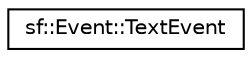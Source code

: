 digraph "Graphical Class Hierarchy"
{
  edge [fontname="Helvetica",fontsize="10",labelfontname="Helvetica",labelfontsize="10"];
  node [fontname="Helvetica",fontsize="10",shape=record];
  rankdir="LR";
  Node0 [label="sf::Event::TextEvent",height=0.2,width=0.4,color="black", fillcolor="white", style="filled",URL="$structsf_1_1_event_1_1_text_event.html",tooltip="Text event parameters (TextEntered) "];
}
